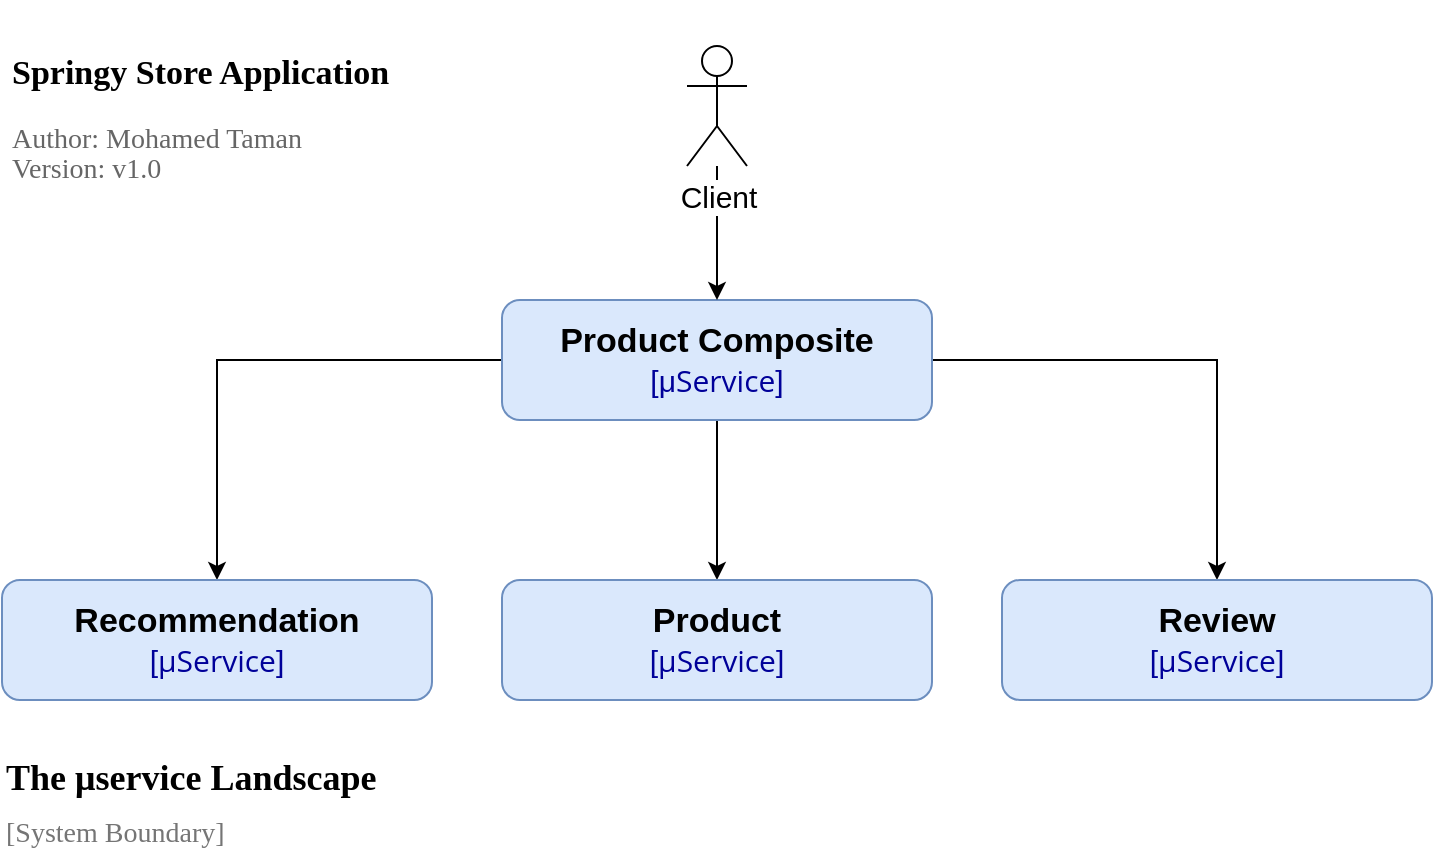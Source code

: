 <mxfile version="12.9.3" type="device"><diagram id="_t4D4tSkYDaTQ3sDm7r4" name="Page-1"><mxGraphModel dx="1024" dy="592" grid="1" gridSize="10" guides="1" tooltips="1" connect="1" arrows="1" fold="1" page="1" pageScale="1" pageWidth="1169" pageHeight="827" math="0" shadow="0"><root><mxCell id="0"/><mxCell id="1" parent="0"/><mxCell id="tngnx1-obfTaeTIY56ZR-8" style="edgeStyle=orthogonalEdgeStyle;rounded=0;orthogonalLoop=1;jettySize=auto;html=1;" edge="1" parent="1" source="tngnx1-obfTaeTIY56ZR-1" target="tngnx1-obfTaeTIY56ZR-5"><mxGeometry relative="1" as="geometry"/></mxCell><mxCell id="tngnx1-obfTaeTIY56ZR-11" style="edgeStyle=orthogonalEdgeStyle;rounded=0;orthogonalLoop=1;jettySize=auto;html=1;entryX=0.5;entryY=0;entryDx=0;entryDy=0;" edge="1" parent="1" source="tngnx1-obfTaeTIY56ZR-1" target="tngnx1-obfTaeTIY56ZR-7"><mxGeometry relative="1" as="geometry"/></mxCell><mxCell id="tngnx1-obfTaeTIY56ZR-12" style="edgeStyle=orthogonalEdgeStyle;rounded=0;orthogonalLoop=1;jettySize=auto;html=1;entryX=0.5;entryY=0;entryDx=0;entryDy=0;" edge="1" parent="1" source="tngnx1-obfTaeTIY56ZR-1" target="tngnx1-obfTaeTIY56ZR-6"><mxGeometry relative="1" as="geometry"/></mxCell><mxCell id="tngnx1-obfTaeTIY56ZR-1" value="&lt;font style=&quot;font-size: 17px&quot;&gt;Product Composite&lt;/font&gt;&lt;br&gt;&lt;font color=&quot;#000099&quot;&gt;&lt;font&gt;&lt;span style=&quot;font-size: 15px ; font-weight: normal&quot;&gt;[&lt;/span&gt;&lt;span style=&quot;white-space: pre-wrap ; font-weight: normal&quot;&gt;&lt;font style=&quot;font-size: 15px&quot;&gt;μ&lt;/font&gt;&lt;/span&gt;&lt;span style=&quot;font-size: 15px ; font-weight: normal ; font-family: &amp;#34;open sans&amp;#34; , &amp;#34;clear sans&amp;#34; , &amp;#34;helvetica neue&amp;#34; , &amp;#34;helvetica&amp;#34; , &amp;#34;arial&amp;#34; , sans-serif ; white-space: pre-wrap&quot;&gt;Service&lt;/span&gt;&lt;/font&gt;&lt;font style=&quot;font-size: 15px ; font-weight: normal&quot;&gt;]&lt;/font&gt;&lt;/font&gt;" style="rounded=1;whiteSpace=wrap;html=1;fillColor=#dae8fc;strokeColor=#6c8ebf;fontStyle=1;fontSize=15;" vertex="1" parent="1"><mxGeometry x="410" y="160" width="215" height="60" as="geometry"/></mxCell><mxCell id="tngnx1-obfTaeTIY56ZR-5" value="&lt;span style=&quot;font-size: 17px&quot;&gt;&lt;b&gt;Review&lt;/b&gt;&lt;/span&gt;&lt;br style=&quot;font-size: 15px ; font-weight: 700 ; white-space: normal&quot;&gt;&lt;span style=&quot;font-size: 15px ; white-space: normal&quot;&gt;&lt;font color=&quot;#000099&quot;&gt;[&lt;span style=&quot;font-family: &amp;#34;open sans&amp;#34; , &amp;#34;clear sans&amp;#34; , &amp;#34;helvetica neue&amp;#34; , &amp;#34;helvetica&amp;#34; , &amp;#34;arial&amp;#34; , sans-serif ; white-space: pre-wrap&quot;&gt;μService&lt;/span&gt;]&lt;/font&gt;&lt;/span&gt;" style="rounded=1;whiteSpace=wrap;html=1;fillColor=#dae8fc;strokeColor=#6c8ebf;" vertex="1" parent="1"><mxGeometry x="660" y="300" width="215" height="60" as="geometry"/></mxCell><mxCell id="tngnx1-obfTaeTIY56ZR-6" value="&lt;span style=&quot;font-size: 17px&quot;&gt;&lt;b&gt;Recommendation&lt;/b&gt;&lt;/span&gt;&lt;br style=&quot;font-size: 15px ; font-weight: 700 ; white-space: normal&quot;&gt;&lt;span style=&quot;font-size: 15px ; white-space: normal&quot;&gt;&lt;font color=&quot;#000099&quot;&gt;[&lt;span style=&quot;font-family: &amp;#34;open sans&amp;#34; , &amp;#34;clear sans&amp;#34; , &amp;#34;helvetica neue&amp;#34; , &amp;#34;helvetica&amp;#34; , &amp;#34;arial&amp;#34; , sans-serif ; white-space: pre-wrap&quot;&gt;μService&lt;/span&gt;]&lt;/font&gt;&lt;/span&gt;" style="rounded=1;whiteSpace=wrap;html=1;fillColor=#dae8fc;strokeColor=#6c8ebf;" vertex="1" parent="1"><mxGeometry x="160" y="300" width="215" height="60" as="geometry"/></mxCell><mxCell id="tngnx1-obfTaeTIY56ZR-7" value="&lt;font style=&quot;font-weight: 700 ; white-space: normal ; font-size: 17px&quot;&gt;Product&lt;/font&gt;&lt;br style=&quot;font-size: 15px ; font-weight: 700 ; white-space: normal&quot;&gt;&lt;span style=&quot;font-size: 15px ; white-space: normal&quot;&gt;&lt;font color=&quot;#000099&quot;&gt;[&lt;span style=&quot;font-family: &amp;#34;open sans&amp;#34; , &amp;#34;clear sans&amp;#34; , &amp;#34;helvetica neue&amp;#34; , &amp;#34;helvetica&amp;#34; , &amp;#34;arial&amp;#34; , sans-serif ; white-space: pre-wrap&quot;&gt;μService&lt;/span&gt;]&lt;/font&gt;&lt;/span&gt;" style="rounded=1;whiteSpace=wrap;html=1;fillColor=#dae8fc;strokeColor=#6c8ebf;" vertex="1" parent="1"><mxGeometry x="410" y="300" width="215" height="60" as="geometry"/></mxCell><mxCell id="tngnx1-obfTaeTIY56ZR-17" style="edgeStyle=orthogonalEdgeStyle;rounded=0;orthogonalLoop=1;jettySize=auto;html=1;entryX=0.5;entryY=0;entryDx=0;entryDy=0;fontSize=15;" edge="1" parent="1" source="tngnx1-obfTaeTIY56ZR-13" target="tngnx1-obfTaeTIY56ZR-1"><mxGeometry relative="1" as="geometry"/></mxCell><mxCell id="tngnx1-obfTaeTIY56ZR-13" value="Client" style="shape=umlActor;verticalLabelPosition=bottom;labelBackgroundColor=#ffffff;verticalAlign=top;html=1;outlineConnect=0;fontSize=15;" vertex="1" parent="1"><mxGeometry x="502.5" y="33" width="30" height="60" as="geometry"/></mxCell><mxCell id="tngnx1-obfTaeTIY56ZR-19" value="&lt;h1 style=&quot;line-height: 23px; font-size: 18px;&quot;&gt;The&amp;nbsp;&lt;span style=&quot;white-space: pre-wrap; font-size: 18px;&quot;&gt;&lt;font style=&quot;font-size: 18px;&quot;&gt;μ&lt;/font&gt;&lt;/span&gt;service Landscape&lt;/h1&gt;" style="text;html=1;strokeColor=none;fillColor=none;align=left;verticalAlign=middle;whiteSpace=wrap;rounded=0;fontSize=18;fontFamily=Verdana;" vertex="1" parent="1"><mxGeometry x="160" y="384" width="250" height="30" as="geometry"/></mxCell><mxCell id="tngnx1-obfTaeTIY56ZR-20" value="[System Boundary]" style="text;html=1;strokeColor=none;fillColor=none;align=left;verticalAlign=middle;whiteSpace=wrap;rounded=0;fontFamily=Verdana;fontSize=14;fontColor=#757575;" vertex="1" parent="1"><mxGeometry x="160" y="417" width="150" height="20" as="geometry"/></mxCell><mxCell id="tngnx1-obfTaeTIY56ZR-22" value="&lt;h2&gt;&lt;span style=&quot;text-align: center&quot;&gt;&lt;font style=&quot;line-height: 30% ; font-size: 17px&quot; color=&quot;#000000&quot;&gt;Springy Store Application&lt;/font&gt;&lt;/span&gt;&lt;/h2&gt;&lt;p style=&quot;line-height: 20% ; font-size: 14px&quot;&gt;&lt;font style=&quot;font-size: 14px&quot;&gt;Author: Mohamed Taman&lt;/font&gt;&lt;/p&gt;&lt;p style=&quot;line-height: 0% ; font-size: 14px&quot;&gt;&lt;font style=&quot;font-size: 14px&quot;&gt;Version: v1.0&lt;/font&gt;&lt;/p&gt;" style="text;html=1;strokeColor=none;fillColor=none;spacing=5;spacingTop=-20;whiteSpace=wrap;overflow=hidden;rounded=0;fontFamily=Verdana;fontSize=16;fontColor=#666666;align=left;" vertex="1" parent="1"><mxGeometry x="160" y="20" width="310" height="110" as="geometry"/></mxCell></root></mxGraphModel></diagram></mxfile>